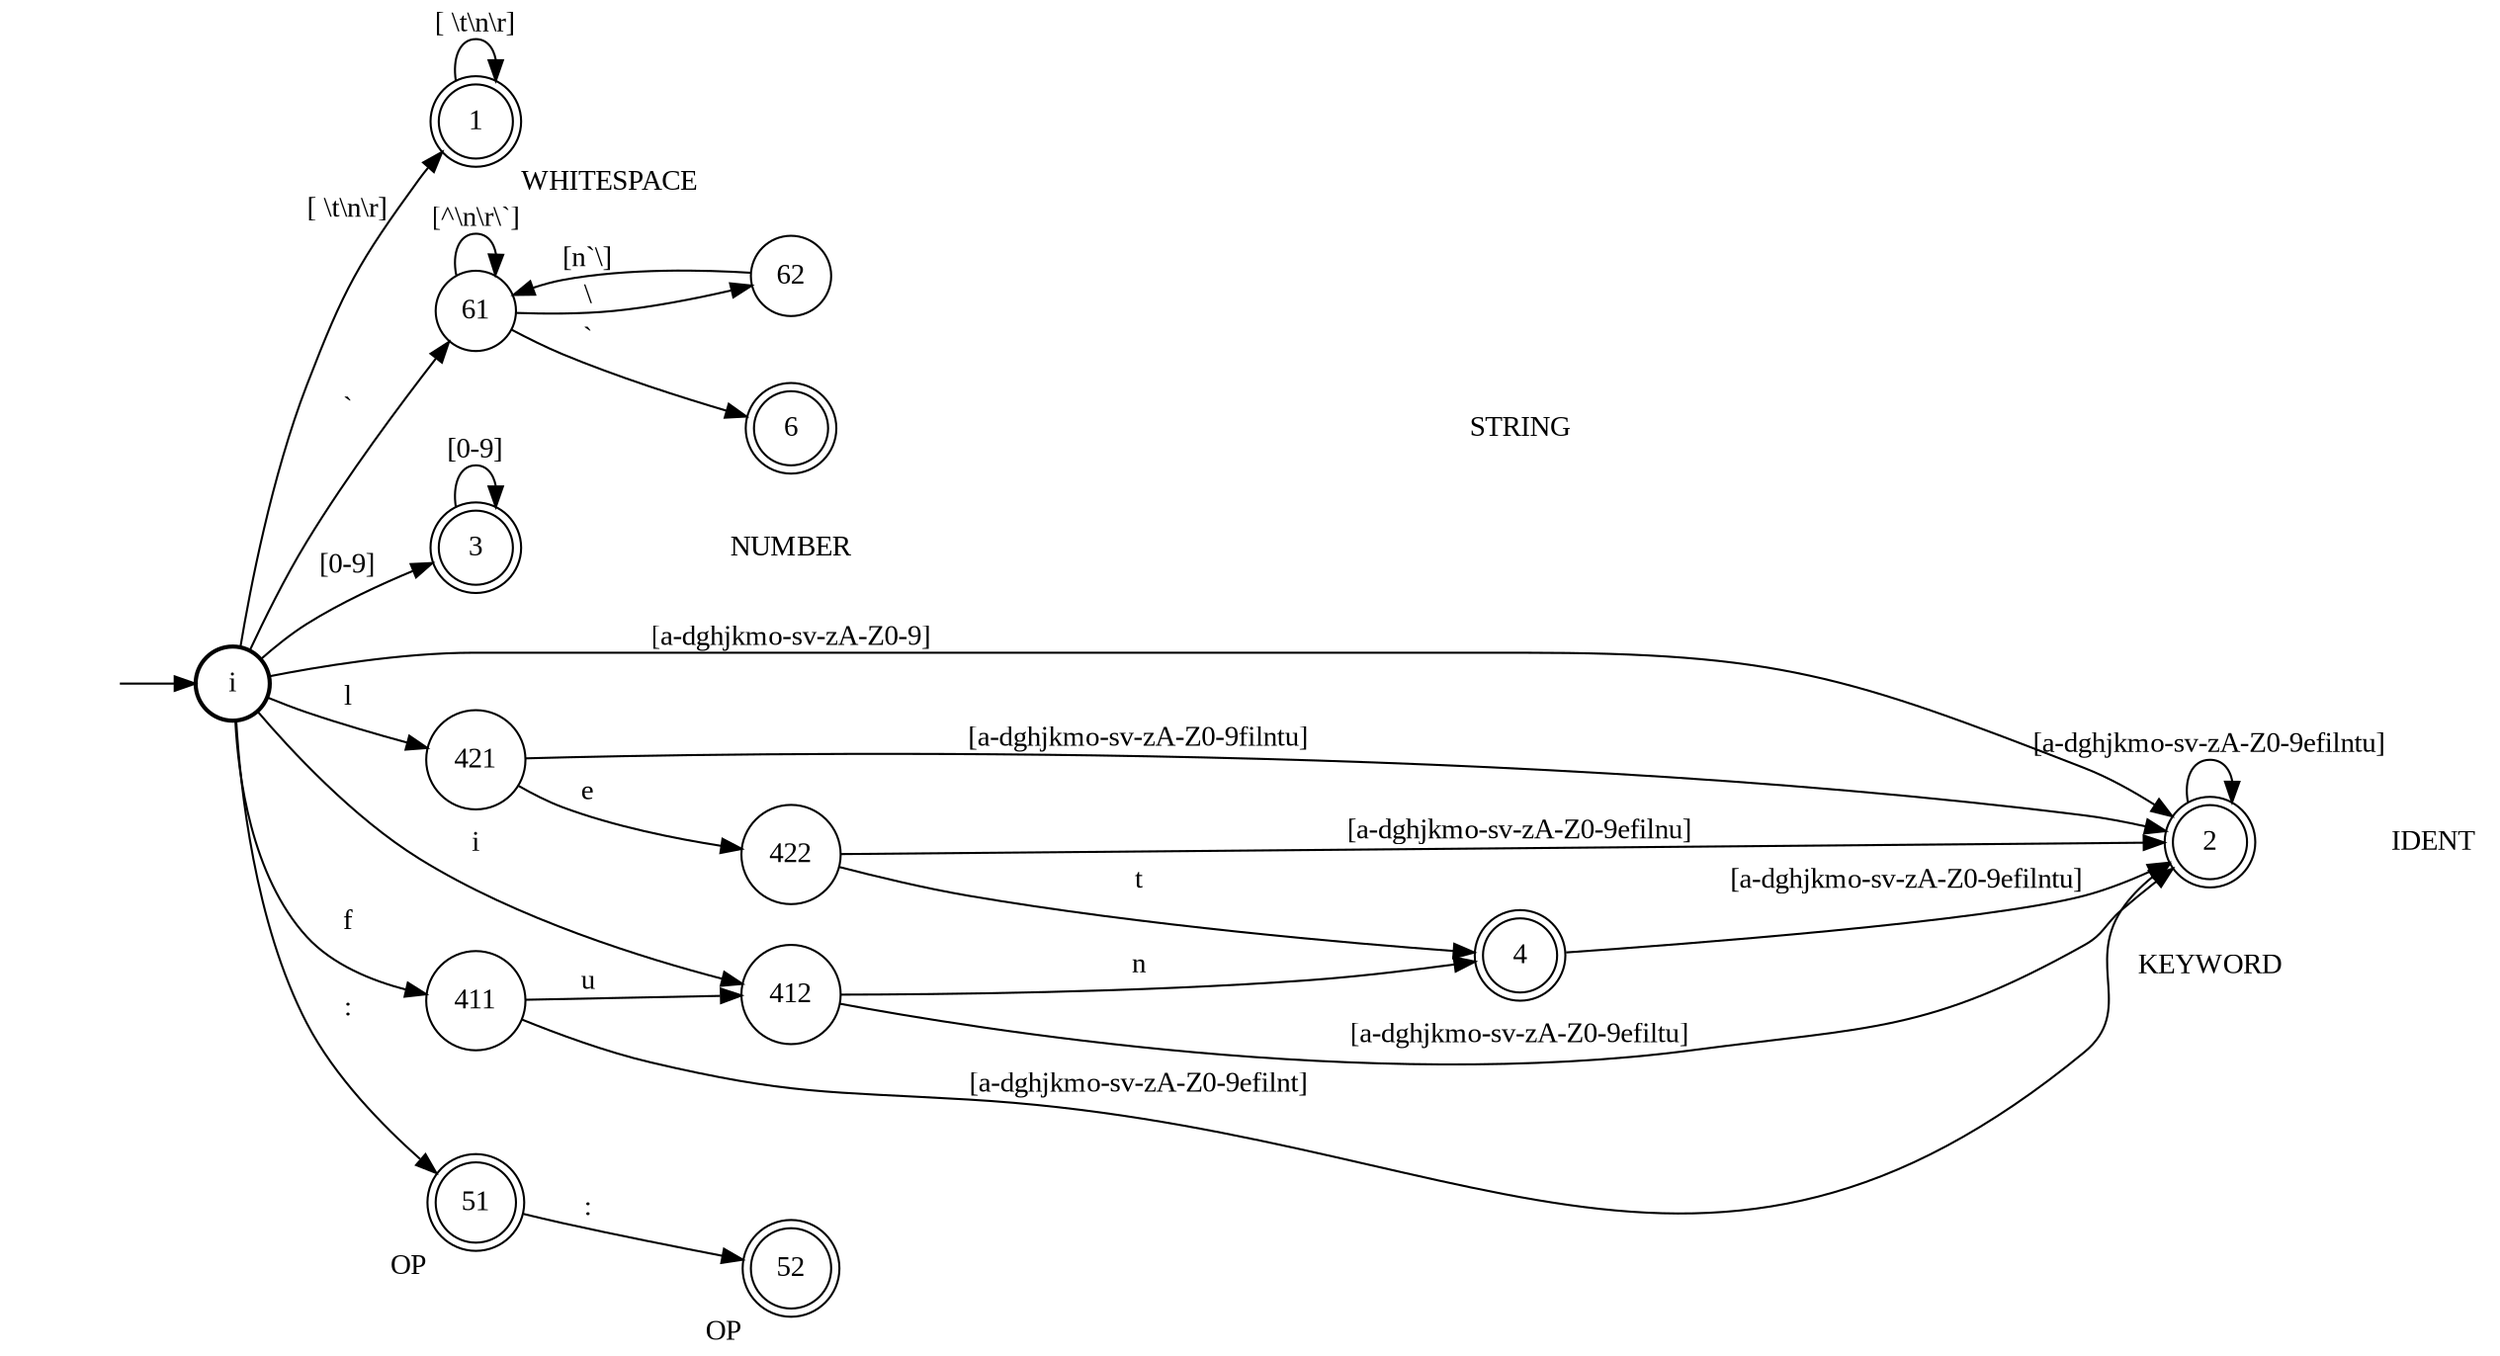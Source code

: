 digraph Ggraph{
rankdir=LR;
overlap=false;
node [fontname="Liberation Serif"];
edge [fontname="Liberation Serif"];
  
zero [style="invis"]
S [label=<i>][shape="circle"][style="bold"]
zero->S


1 [shape="doublecircle", xlabel="WHITESPACE"]
S->1 [label="[ \\t\\n\\r]"]
1->1 [label="[ \\t\\n\\r]"]

//2 [shape="doublecircle", xlabel="IDENT"]
2 [shape="doublecircle"]
IDENT [shape="plaintext"]
2->IDENT [style="invis", len=0]
S->2 [label="[a-dghjkmo-sv-zA-Z0-9]"]
2->2 [label="[a-dghjkmo-sv-zA-Z0-9efilntu]"]

//3 [shape="doublecircle", xlabel="NUMBER"]
3 [shape="doublecircle"]
NUMBER [shape="plaintext"]
3->NUMBER [style="invis"]
S->3 [label="[0-9]"]
3->3 [label="[0-9]"]

//4 [shape="doublecircle", xlabel="KEYWORD"]
4 [shape="doublecircle"]
KEYWORD [shape="plaintext"]
4->KEYWORD [style="invis"]
411, 412 [shape="circle"]
S->411   [label="f"]
411->412 [label="u"]
411->2   [label="[a-dghjkmo-sv-zA-Z0-9efilnt]"]
412->4   [label="n"]
412->2   [label="[a-dghjkmo-sv-zA-Z0-9efiltu]"]
4->2     [label="[a-dghjkmo-sv-zA-Z0-9efilntu]"]
421, 422 [shape="circle"]
S->421   [label="l"]
421->422 [label="e"]
421->2   [label="[a-dghjkmo-sv-zA-Z0-9filntu]"]
422->4   [label="t"]
422->2   [label="[a-dghjkmo-sv-zA-Z0-9efilnu]"]
//43      [shape="circle"]
S->412   [label="i"]
//S->43   [label="i"]
//43->4   [label="n"]

51, 52 [shape="doublecircle", xlabel="OP"]
S->51  [label=":"]
51->52  [label=":"]

//6 [shape="doublecircle", xlabel="STRING"]
6 [shape="doublecircle"]
STRING  [shape="plaintext"]
6->STRING [style="invis"]
61, 62 [shape="circle"]
S->61  [label="`"]
subgraph clusterstep2{
style="invis"
rankdir=TR;
61->61 [label="[^\\n\\r\\`]"]
61->62 [label="\\"]
62->61 [label="[n`\\]"]
}
61->6  [label="`"]
}
